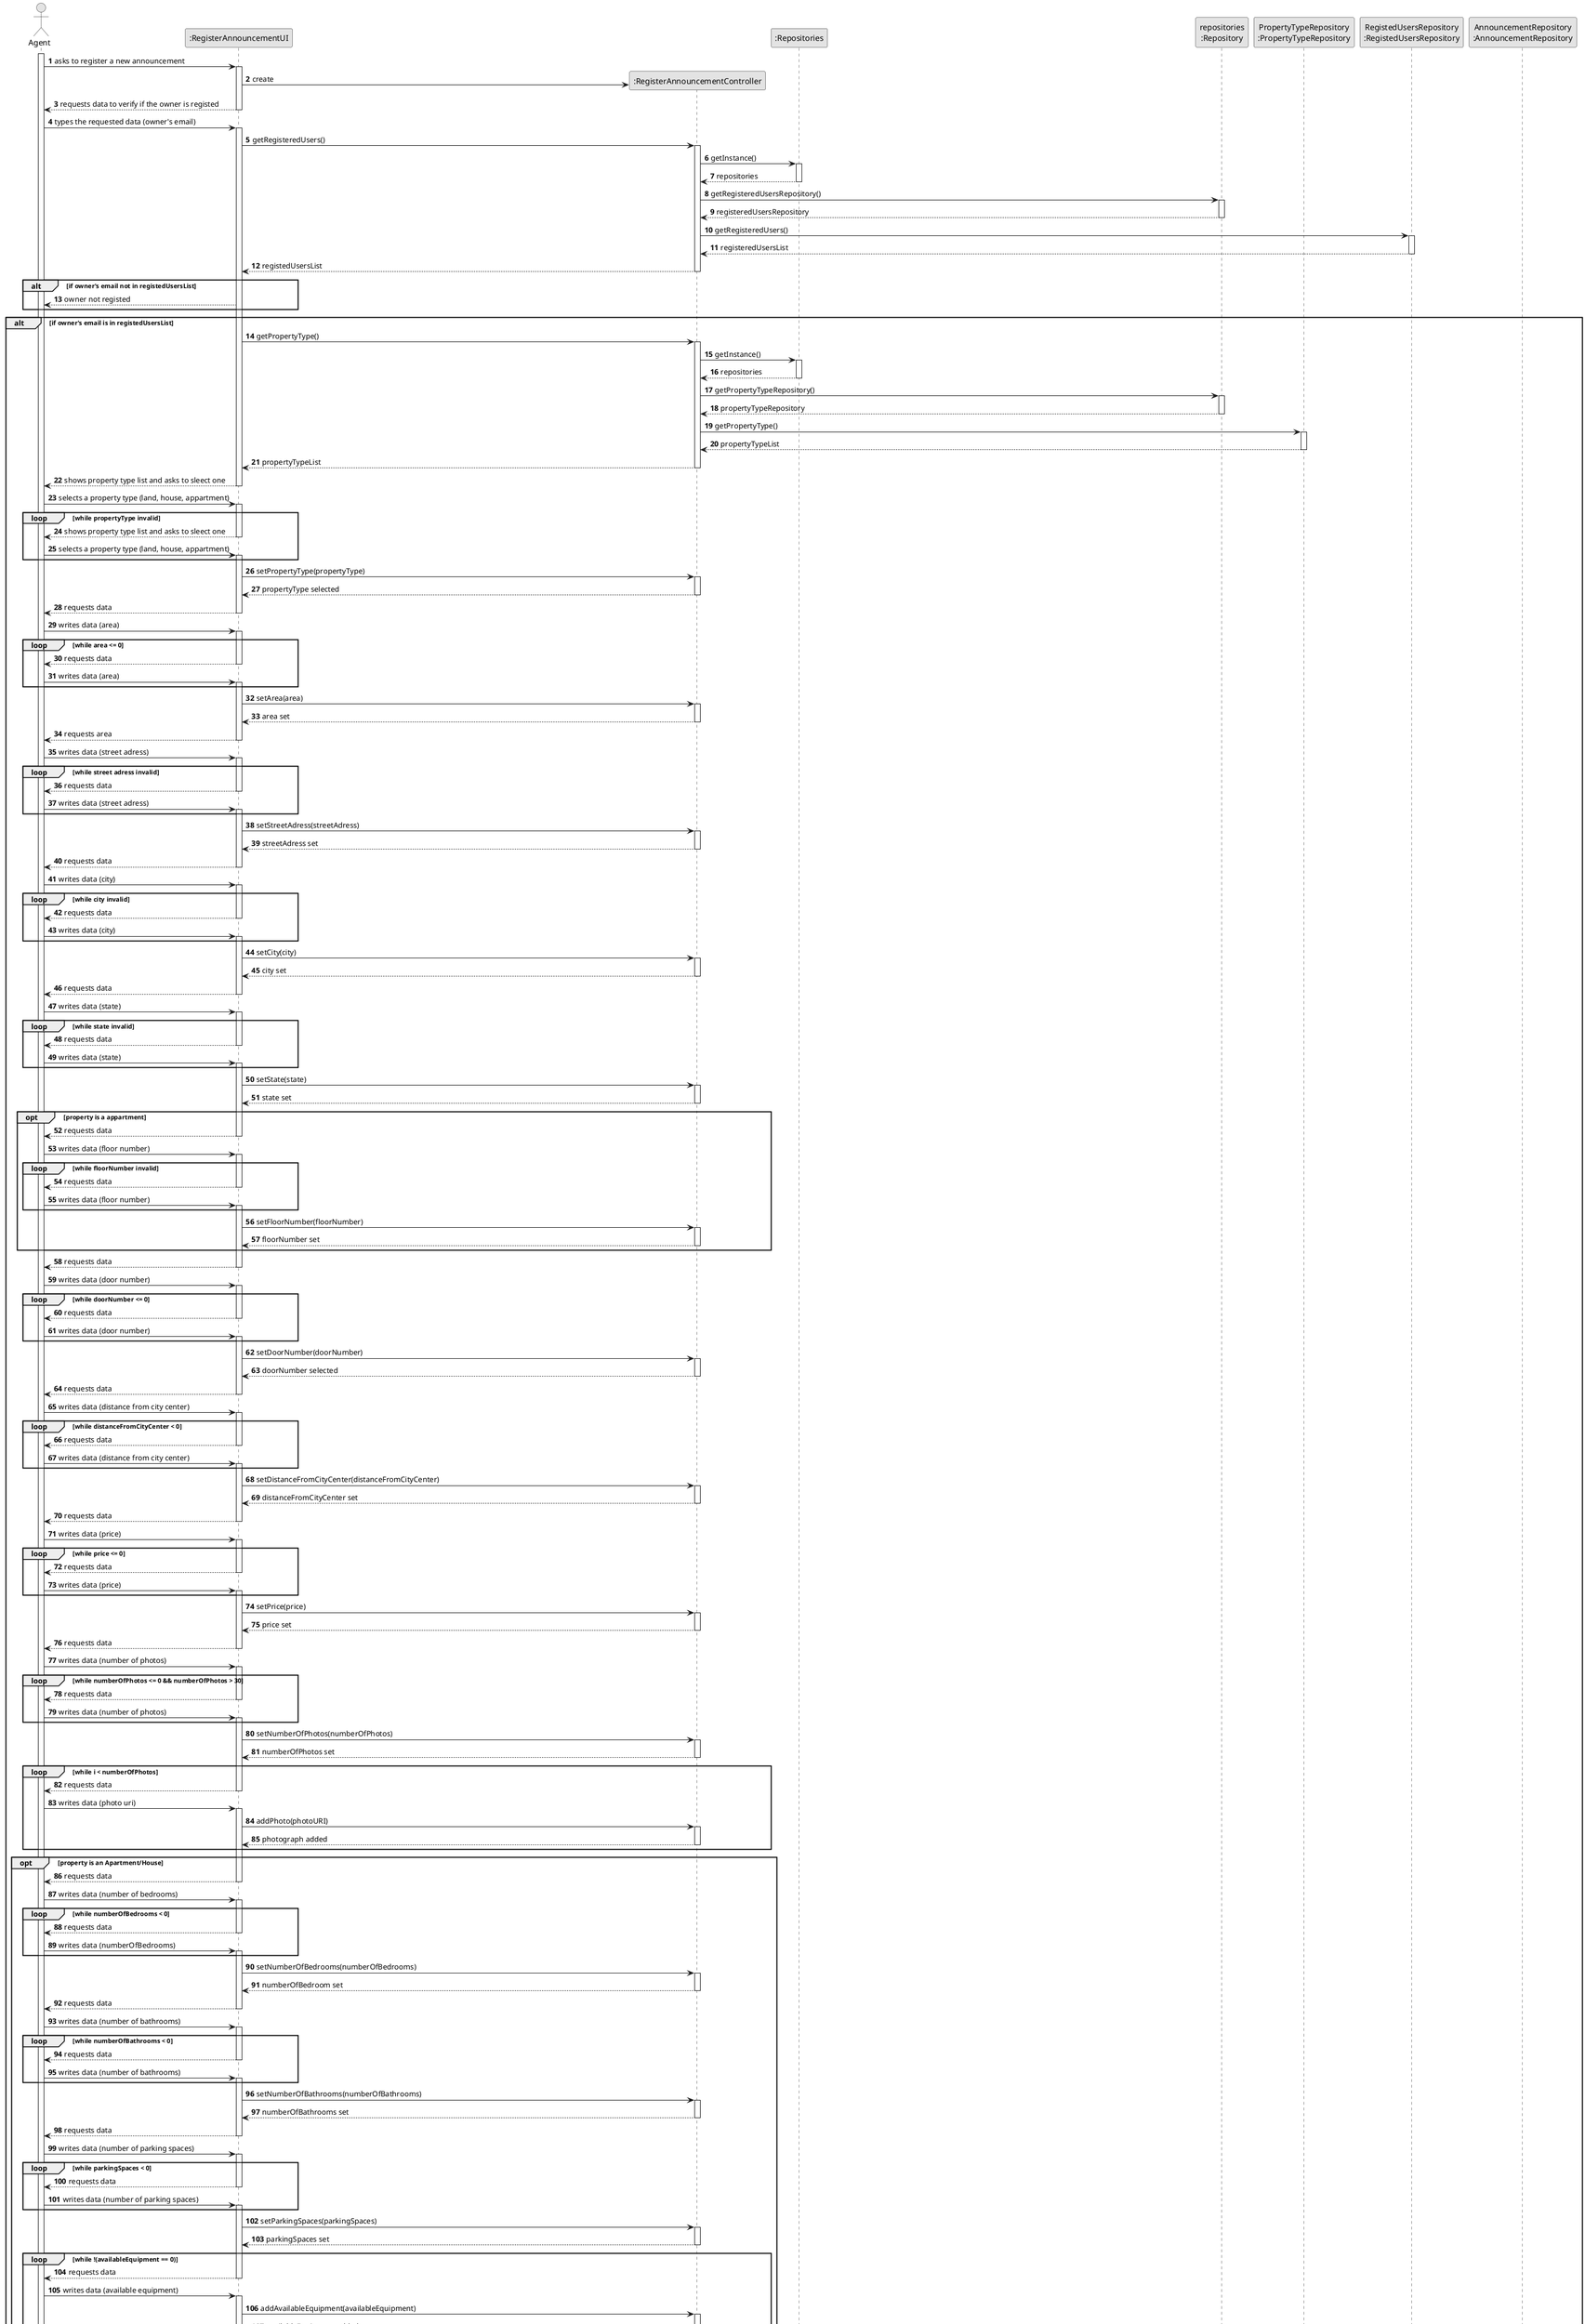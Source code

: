 @startuml
skinparam monochrome true
skinparam packageStyle rectangle
skinparam shadowing false

autonumber

'hide footbox
actor "Agent" as AGENT
participant ":RegisterAnnouncementUI" as UI
participant ":RegisterAnnouncementController" as CTRL
participant ":Repositories" as REP
participant ":Property" as PRPT
participant ":Announcement" as ANCMT
participant "repositories\n:Repository" as PLAT
participant "PropertyTypeRepository\n:PropertyTypeRepository" as PropertyTypeREP
participant "RegistedUsersRepository\n:RegistedUsersRepository" as RegistedUsersREP
participant "AnnouncementRepository\n:AnnouncementRepository" as AnnouncementREP


activate AGENT

        AGENT -> UI : asks to register a new announcement

        activate UI

            create CTRL
            UI -> CTRL** : create

            UI --> AGENT : requests data to verify if the owner is registed
            deactivate UI

            AGENT -> UI : types the requested data (owner's email)

            activate UI
            UI -> CTRL : getRegisteredUsers()
                    activate CTRL
                    CTRL -> REP : getInstance()
                    activate REP
                    REP --> CTRL : repositories
                    deactivate REP
                    CTRL -> PLAT : getRegisteredUsersRepository()
                    activate PLAT
                    PLAT --> CTRL : registeredUsersRepository
                    deactivate PLAT
                    CTRL -> RegistedUsersREP : getRegisteredUsers()
                    activate RegistedUsersREP
                    RegistedUsersREP --> CTRL : registeredUsersList
                    deactivate RegistedUsersREP

                    CTRL --> UI : registedUsersList
                    deactivate CTRL

                    alt if owner's email not in registedUsersList

                    UI --> AGENT : owner not registed

                    end alt
                    alt if owner's email is in registedUsersList

            UI -> CTRL : getPropertyType()
            activate CTRL

                CTRL -> REP : getInstance()
                activate REP

                    REP --> CTRL: repositories
                deactivate REP

                CTRL -> PLAT : getPropertyTypeRepository()
                activate PLAT

                    PLAT --> CTRL: propertyTypeRepository
                deactivate PLAT

                CTRL -> PropertyTypeREP : getPropertyType()
                activate PropertyTypeREP

                    PropertyTypeREP --> CTRL : propertyTypeList
                deactivate PropertyTypeREP

                CTRL --> UI : propertyTypeList
            deactivate CTRL

            UI --> AGENT : shows property type list and asks to sleect one
        deactivate UI

    AGENT -> UI : selects a property type (land, house, appartment)
    activate UI
    loop while propertyType invalid
                UI --> AGENT : shows property type list and asks to sleect one

               deactivate UI
                   AGENT -> UI : selects a property type (land, house, appartment)
activate UI

        end loop
    UI -> CTRL : setPropertyType(propertyType)
    activate CTRL

    CTRL --> UI : propertyType selected
    deactivate CTRL













    UI --> AGENT : requests data
            deactivate UI

        AGENT -> UI : writes data (area)
        activate UI
        loop while area <= 0
                    UI --> AGENT : requests data
                   deactivate UI
                       AGENT -> UI : writes data (area)
    activate UI

            end loop
        UI -> CTRL : setArea(area)
        activate CTRL

        CTRL --> UI : area set
        deactivate CTRL






        UI --> AGENT : requests area
                    deactivate UI

                AGENT -> UI : writes data (street adress)
                activate UI
                loop while street adress invalid
                            UI --> AGENT : requests data
                           deactivate UI
                               AGENT -> UI : writes data (street adress)
            activate UI

                    end loop
                UI -> CTRL : setStreetAdress(streetAdress)
                activate CTRL

                CTRL --> UI : streetAdress set
                deactivate CTRL




                UI --> AGENT : requests data
                            deactivate UI

                        AGENT -> UI : writes data (city)
                        activate UI
                        loop while city invalid
                                    UI --> AGENT : requests data
                                   deactivate UI
                                       AGENT -> UI : writes data (city)
                    activate UI

                            end loop
                        UI -> CTRL : setCity(city)
                        activate CTRL

                        CTRL --> UI : city set
                        deactivate CTRL



                        UI --> AGENT : requests data
                                    deactivate UI

                                AGENT -> UI : writes data (state)
                                activate UI
                                loop while state invalid
                                            UI --> AGENT : requests data
                                           deactivate UI
                                               AGENT -> UI : writes data (state)
                            activate UI

                                    end loop
                                UI -> CTRL : setState(state)
                                activate CTRL

                                CTRL --> UI : state set
                                deactivate CTRL




opt property is a appartment
                                UI --> AGENT : requests data
                                            deactivate UI

                                        AGENT -> UI : writes data (floor number)
                                        activate UI
                                        loop while floorNumber invalid
                                                    UI --> AGENT : requests data
                                                   deactivate UI
                                                       AGENT -> UI : writes data (floor number)
                                    activate UI

                                            end loop
                                        UI -> CTRL : setFloorNumber(floorNumber)
                                        activate CTRL

                                        CTRL --> UI : floorNumber set
                                        deactivate CTRL
                                        end opt

UI --> AGENT : requests data
            deactivate UI

        AGENT -> UI : writes data (door number)
        activate UI
        loop while doorNumber <= 0
                    UI --> AGENT : requests data
                   deactivate UI
                       AGENT -> UI : writes data (door number)
    activate UI

            end loop
        UI -> CTRL : setDoorNumber(doorNumber)
        activate CTRL

        CTRL --> UI : doorNumber selected
        deactivate CTRL





UI --> AGENT : requests data
            deactivate UI

        AGENT -> UI : writes data (distance from city center)
        activate UI
        loop while distanceFromCityCenter < 0
                    UI --> AGENT : requests data
                   deactivate UI
                       AGENT -> UI : writes data (distance from city center)
    activate UI

            end loop
        UI -> CTRL : setDistanceFromCityCenter(distanceFromCityCenter)
        activate CTRL

        CTRL --> UI : distanceFromCityCenter set
        deactivate CTRL





UI --> AGENT : requests data
            deactivate UI

        AGENT -> UI : writes data (price)
        activate UI
        loop while price <= 0
                    UI --> AGENT : requests data
                   deactivate UI
                       AGENT -> UI : writes data (price)
    activate UI

            end loop
        UI -> CTRL : setPrice(price)
        activate CTRL

        CTRL --> UI : price set
        deactivate CTRL


        UI --> AGENT : requests data
                    deactivate UI

                AGENT -> UI : writes data (number of photos)
                activate UI
                loop while numberOfPhotos <= 0 && numberOfPhotos > 30
                            UI --> AGENT : requests data
                           deactivate UI
                               AGENT -> UI : writes data (number of photos)
            activate UI

                    end loop
                UI -> CTRL : setNumberOfPhotos(numberOfPhotos)
                activate CTRL

                CTRL --> UI : numberOfPhotos set
                deactivate CTRL


    loop while i < numberOfPhotos
    UI --> AGENT : requests data
    deactivate UI
    AGENT -> UI : writes data (photo uri)
    activate UI
    UI -> CTRL : addPhoto(photoURI)
    activate CTRL
    CTRL --> UI : photograph added
    deactivate CTRL
    end loop









        opt property is an Apartment/House

UI --> AGENT : requests data
            deactivate UI

        AGENT -> UI : writes data (number of bedrooms)
        activate UI
        loop while numberOfBedrooms < 0
                    UI --> AGENT : requests data
                   deactivate UI
                       AGENT -> UI : writes data (numberOfBedrooms)
    activate UI

            end loop
        UI -> CTRL : setNumberOfBedrooms(numberOfBedrooms)
        activate CTRL

        CTRL --> UI : numberOfBedroom set
        deactivate CTRL


UI --> AGENT : requests data
            deactivate UI

        AGENT -> UI : writes data (number of bathrooms)
        activate UI
        loop while numberOfBathrooms < 0
                    UI --> AGENT : requests data
                   deactivate UI
                       AGENT -> UI : writes data (number of bathrooms)
    activate UI

            end loop
        UI -> CTRL : setNumberOfBathrooms(numberOfBathrooms)
        activate CTRL

        CTRL --> UI : numberOfBathrooms set
        deactivate CTRL



UI --> AGENT : requests data
            deactivate UI

        AGENT -> UI : writes data (number of parking spaces)
        activate UI
        loop while parkingSpaces < 0
                    UI --> AGENT : requests data
                   deactivate UI
                       AGENT -> UI : writes data (number of parking spaces)
    activate UI

            end loop
        UI -> CTRL : setParkingSpaces(parkingSpaces)
        activate CTRL

        CTRL --> UI : parkingSpaces set
        deactivate CTRL





    loop while !(availableEquipment == 0)

    UI --> AGENT : requests data
                deactivate UI

            AGENT -> UI : writes data (available equipment)
            activate UI

            UI -> CTRL : addAvailableEquipment(availableEquipment)
            activate CTRL

            CTRL --> UI : availableEquipment added
            deactivate CTRL

    end loop




        opt property is a House

UI --> AGENT : requests data
            deactivate UI

        AGENT -> UI : writes data (existence of basement)
        activate UI
        loop while basement invalid
                    UI --> AGENT : requests data
                   deactivate UI
                       AGENT -> UI : writes data (existence of basement)
    activate UI

            end loop
        UI -> CTRL : setBasementExistence(basement)
        activate CTRL

        CTRL --> UI : basement set
        deactivate CTRL



UI --> AGENT : requests data
            deactivate UI

        AGENT -> UI : writes data (existence of inhabitable loft)
        activate UI
        loop while loft invalid
                    UI --> AGENT : requests data
                   deactivate UI
                       AGENT -> UI : writes data (existence of inhabitable loft)
    activate UI

            end loop
        UI -> CTRL : setLoftExistence(loft)
        activate CTRL

        CTRL --> UI : loft set
        deactivate CTRL

  UI --> AGENT : requests data
              deactivate UI

          AGENT -> UI : select data (sun exposure)
          activate UI
          loop while sunExposure invalid
                      UI --> AGENT : requests data
                     deactivate UI
                         AGENT -> UI : select data (sun exposure)
      activate UI

              end loop
          UI -> CTRL : setSunExposure(sunExposure)
          activate CTRL

          CTRL --> UI : sunExposure selected
          deactivate CTRL











end opt
end opt
UI --> AGENT : requests data
            deactivate UI

        AGENT -> UI : writes data (comission type)
        activate UI
        loop while comissionType invalid
                    UI --> AGENT : requests data
                   deactivate UI
                       AGENT -> UI : writes data (comission type)
    activate UI

            end loop
        UI -> CTRL : setComissionType(comissionType)
        activate CTRL

        CTRL --> UI : comissionType set
        deactivate CTRL


UI --> AGENT : requests data
            deactivate UI

        AGENT -> UI : writes data (comission)
        activate UI
        loop while comission <= 0
                    UI --> AGENT : requests data
                   deactivate UI
                       AGENT -> UI : writes data (comission)
    activate UI

            end loop
        UI -> CTRL : setComission(comission)
        activate CTRL

        CTRL --> UI : comission selected
        deactivate CTRL


UI --> AGENT : presents all the data inserted

deactivate UI

AGENT -> UI : confirms inserted data
activate UI
UI -> CTRL : setDate(date)
activate CTRL
CTRL --> UI : date set
deactivate CTRL

UI -> PRPT** : createProperty

alt if property is a land

UI -> PRPT : createProperty(area, distanceFromCityCenter, address, propertyType, photos)
activate PRPT
PRPT --> UI : property created
deactivate PRPT
end alt

alt if property is a appartment

UI -> PRPT : createResidence(address, area, distanceFromCityCenter, numberOfBathrooms, numberOfBedrooms, parking, propertyType, photos, availableEquipment)
activate PRPT
PRPT --> UI : property created
deactivate PRPT


end alt

alt if property is a house

UI -> PRPT : createHouse(address, area, distanceFromCityCenter, numberOfBathrooms, numberOfBedrooms, parking, availableEquipment, basement, sunExposure, loft, propertyType, photos, requestType)
activate PRPT
PRPT --> UI : property created
deactivate PRPT


end alt







UI -> CTRL : createAnnouncement(property, date, commissionType, commission, requestType, propertyType, agent, store, owner, price)
activate CTRL
CTRL -> ANCMT** : create()
CTRL -> ANCMT : createAnnouncement(property, date, commissionType, commission, requestType, propertyType, agent, store, owner, price)
activate ANCMT
ANCMT --> CTRL : announcement created
deactivate ANCMT


CTRL --> UI : announcement created sucessfully
deactivate CTRL
UI -> CTRL : addAnnouncement(announcement)
    activate CTRL
    CTRL -> REP : getInstance()
                    activate REP

                        REP --> CTRL: repositories
                    deactivate REP

                    CTRL -> PLAT : getAnnouncementRepository()
                    activate PLAT

                        PLAT --> CTRL: announcementRepository
                    deactivate PLAT

                    CTRL -> AnnouncementREP : addAnnouncement(announcement)
                    activate AnnouncementREP

                        AnnouncementREP --> CTRL : addAnnouncement
                    deactivate AnnouncementREP

                    CTRL --> UI : announcement added
                deactivate CTRL

UI -> CTRL : createSMS(announcement)
activate CTRL
CTRL --> UI : sms created sucessfully
deactivate CTRL



UI --> AGENT : announcement and sms created sucessfully
deactivate UI
end alt
deactivate AGENT

@enduml